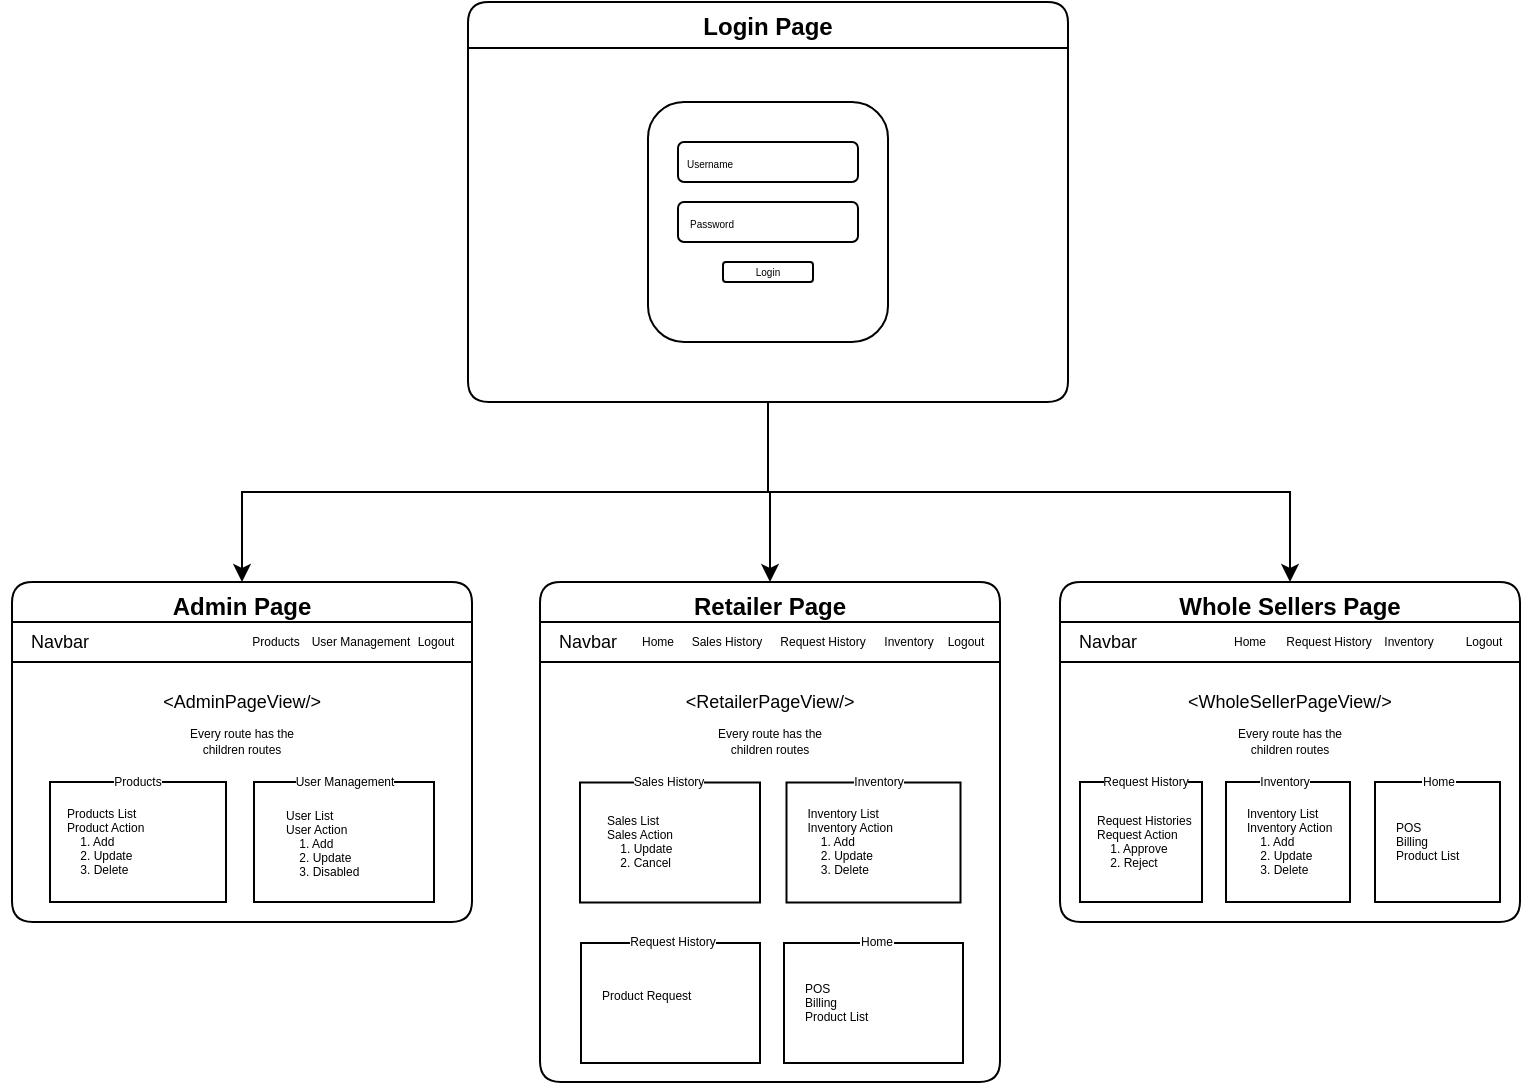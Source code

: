 <mxfile version="20.2.7" type="github">
  <diagram id="5Sn9tdvOxL6AeOnIAffw" name="Page-1">
    <mxGraphModel dx="901" dy="615" grid="1" gridSize="10" guides="1" tooltips="1" connect="1" arrows="1" fold="1" page="1" pageScale="1" pageWidth="827" pageHeight="1169" math="0" shadow="0">
      <root>
        <mxCell id="0" />
        <mxCell id="1" parent="0" />
        <mxCell id="5mNcIMUa5XLyuIfT2FW1-139" style="edgeStyle=orthogonalEdgeStyle;rounded=0;orthogonalLoop=1;jettySize=auto;html=1;fontSize=6;" edge="1" parent="1" source="5mNcIMUa5XLyuIfT2FW1-14" target="5mNcIMUa5XLyuIfT2FW1-45">
          <mxGeometry relative="1" as="geometry" />
        </mxCell>
        <mxCell id="5mNcIMUa5XLyuIfT2FW1-140" style="edgeStyle=orthogonalEdgeStyle;rounded=0;orthogonalLoop=1;jettySize=auto;html=1;fontSize=6;" edge="1" parent="1" source="5mNcIMUa5XLyuIfT2FW1-14" target="5mNcIMUa5XLyuIfT2FW1-115">
          <mxGeometry relative="1" as="geometry">
            <mxPoint x="650" y="300" as="targetPoint" />
          </mxGeometry>
        </mxCell>
        <mxCell id="5mNcIMUa5XLyuIfT2FW1-142" style="edgeStyle=orthogonalEdgeStyle;rounded=0;orthogonalLoop=1;jettySize=auto;html=1;entryX=0.5;entryY=0;entryDx=0;entryDy=0;fontSize=6;" edge="1" parent="1" source="5mNcIMUa5XLyuIfT2FW1-14" target="5mNcIMUa5XLyuIfT2FW1-53">
          <mxGeometry relative="1" as="geometry" />
        </mxCell>
        <mxCell id="5mNcIMUa5XLyuIfT2FW1-14" value="Login Page" style="swimlane;labelBackgroundColor=default;swimlaneLine=1;glass=0;rounded=1;" vertex="1" parent="1">
          <mxGeometry x="263" y="30" width="300" height="200" as="geometry" />
        </mxCell>
        <mxCell id="5mNcIMUa5XLyuIfT2FW1-15" value="" style="rounded=1;whiteSpace=wrap;html=1;glass=0;labelBackgroundColor=default;gradientColor=none;" vertex="1" parent="5mNcIMUa5XLyuIfT2FW1-14">
          <mxGeometry x="90" y="50" width="120" height="120" as="geometry" />
        </mxCell>
        <mxCell id="5mNcIMUa5XLyuIfT2FW1-16" value="" style="rounded=1;whiteSpace=wrap;html=1;glass=0;labelBackgroundColor=default;gradientColor=none;" vertex="1" parent="5mNcIMUa5XLyuIfT2FW1-14">
          <mxGeometry x="105" y="70" width="90" height="20" as="geometry" />
        </mxCell>
        <mxCell id="5mNcIMUa5XLyuIfT2FW1-17" value="" style="rounded=1;whiteSpace=wrap;html=1;glass=0;labelBackgroundColor=default;gradientColor=none;" vertex="1" parent="5mNcIMUa5XLyuIfT2FW1-14">
          <mxGeometry x="105" y="100" width="90" height="20" as="geometry" />
        </mxCell>
        <mxCell id="5mNcIMUa5XLyuIfT2FW1-18" value="" style="rounded=1;whiteSpace=wrap;html=1;glass=0;labelBackgroundColor=default;gradientColor=none;" vertex="1" parent="5mNcIMUa5XLyuIfT2FW1-14">
          <mxGeometry x="127.5" y="130" width="45" height="10" as="geometry" />
        </mxCell>
        <mxCell id="5mNcIMUa5XLyuIfT2FW1-19" value="Login" style="text;html=1;strokeColor=none;fillColor=none;align=center;verticalAlign=middle;whiteSpace=wrap;rounded=0;glass=0;labelBackgroundColor=default;fontSize=5;" vertex="1" parent="5mNcIMUa5XLyuIfT2FW1-14">
          <mxGeometry x="140" y="129" width="20" height="10" as="geometry" />
        </mxCell>
        <mxCell id="5mNcIMUa5XLyuIfT2FW1-20" value="Username" style="text;html=1;strokeColor=none;fillColor=none;align=center;verticalAlign=middle;whiteSpace=wrap;rounded=0;glass=0;labelBackgroundColor=default;fontSize=5;" vertex="1" parent="5mNcIMUa5XLyuIfT2FW1-14">
          <mxGeometry x="110.5" y="75" width="20" height="10" as="geometry" />
        </mxCell>
        <mxCell id="5mNcIMUa5XLyuIfT2FW1-21" value="Password" style="text;html=1;strokeColor=none;fillColor=none;align=center;verticalAlign=middle;whiteSpace=wrap;rounded=0;glass=0;labelBackgroundColor=default;fontSize=5;" vertex="1" parent="5mNcIMUa5XLyuIfT2FW1-14">
          <mxGeometry x="111.5" y="105" width="20" height="10" as="geometry" />
        </mxCell>
        <mxCell id="5mNcIMUa5XLyuIfT2FW1-45" value="Retailer Page" style="swimlane;labelBackgroundColor=default;swimlaneLine=1;glass=0;rounded=1;" vertex="1" parent="1">
          <mxGeometry x="299" y="320" width="230" height="250" as="geometry">
            <mxRectangle x="300" y="320" width="120" height="30" as="alternateBounds" />
          </mxGeometry>
        </mxCell>
        <mxCell id="5mNcIMUa5XLyuIfT2FW1-46" value="" style="rounded=0;whiteSpace=wrap;html=1;glass=0;labelBackgroundColor=default;fontSize=5;gradientColor=none;" vertex="1" parent="5mNcIMUa5XLyuIfT2FW1-45">
          <mxGeometry y="20" width="230" height="20" as="geometry" />
        </mxCell>
        <mxCell id="5mNcIMUa5XLyuIfT2FW1-47" value="Navbar" style="text;html=1;strokeColor=none;fillColor=none;align=center;verticalAlign=middle;whiteSpace=wrap;rounded=0;glass=0;labelBackgroundColor=default;fontSize=9;" vertex="1" parent="5mNcIMUa5XLyuIfT2FW1-45">
          <mxGeometry x="-6" y="15" width="60" height="30" as="geometry" />
        </mxCell>
        <mxCell id="5mNcIMUa5XLyuIfT2FW1-48" value="Home" style="text;html=1;strokeColor=none;fillColor=none;align=center;verticalAlign=middle;whiteSpace=wrap;rounded=0;glass=0;labelBackgroundColor=default;fontSize=6;" vertex="1" parent="5mNcIMUa5XLyuIfT2FW1-45">
          <mxGeometry x="43.5" y="20" width="30" height="20" as="geometry" />
        </mxCell>
        <mxCell id="5mNcIMUa5XLyuIfT2FW1-49" value="Logout" style="text;html=1;strokeColor=none;fillColor=none;align=center;verticalAlign=middle;whiteSpace=wrap;rounded=0;glass=0;labelBackgroundColor=default;fontSize=6;" vertex="1" parent="5mNcIMUa5XLyuIfT2FW1-45">
          <mxGeometry x="197.5" y="20" width="30" height="20" as="geometry" />
        </mxCell>
        <mxCell id="5mNcIMUa5XLyuIfT2FW1-50" value="Sales History" style="text;html=1;strokeColor=none;fillColor=none;align=center;verticalAlign=middle;whiteSpace=wrap;rounded=0;glass=0;labelBackgroundColor=default;fontSize=6;" vertex="1" parent="5mNcIMUa5XLyuIfT2FW1-45">
          <mxGeometry x="65.88" y="20" width="55" height="20" as="geometry" />
        </mxCell>
        <mxCell id="5mNcIMUa5XLyuIfT2FW1-51" value="Inventory" style="text;html=1;strokeColor=none;fillColor=none;align=center;verticalAlign=middle;whiteSpace=wrap;rounded=0;glass=0;labelBackgroundColor=default;fontSize=6;" vertex="1" parent="5mNcIMUa5XLyuIfT2FW1-45">
          <mxGeometry x="156.5" y="20" width="55" height="20" as="geometry" />
        </mxCell>
        <mxCell id="5mNcIMUa5XLyuIfT2FW1-102" value="&amp;lt;RetailerPageView/&amp;gt;" style="text;html=1;strokeColor=none;fillColor=none;align=center;verticalAlign=middle;whiteSpace=wrap;rounded=0;glass=0;labelBackgroundColor=default;fontSize=9;" vertex="1" parent="5mNcIMUa5XLyuIfT2FW1-45">
          <mxGeometry x="85" y="45" width="60" height="30" as="geometry" />
        </mxCell>
        <mxCell id="5mNcIMUa5XLyuIfT2FW1-103" value="Every route has the children routes" style="text;html=1;strokeColor=none;fillColor=none;align=center;verticalAlign=middle;whiteSpace=wrap;rounded=0;glass=0;labelBackgroundColor=default;fontSize=6;" vertex="1" parent="5mNcIMUa5XLyuIfT2FW1-45">
          <mxGeometry x="85" y="65" width="60" height="30" as="geometry" />
        </mxCell>
        <mxCell id="5mNcIMUa5XLyuIfT2FW1-104" value="" style="rounded=0;whiteSpace=wrap;html=1;glass=0;labelBackgroundColor=default;fontSize=6;gradientColor=none;" vertex="1" parent="5mNcIMUa5XLyuIfT2FW1-45">
          <mxGeometry x="20" y="100.25" width="90" height="60" as="geometry" />
        </mxCell>
        <mxCell id="5mNcIMUa5XLyuIfT2FW1-105" value="" style="rounded=0;whiteSpace=wrap;html=1;glass=0;labelBackgroundColor=default;fontSize=6;gradientColor=none;" vertex="1" parent="5mNcIMUa5XLyuIfT2FW1-45">
          <mxGeometry x="123.25" y="100.25" width="87" height="60" as="geometry" />
        </mxCell>
        <mxCell id="5mNcIMUa5XLyuIfT2FW1-106" value="Sales History" style="text;html=1;strokeColor=none;fillColor=none;align=center;verticalAlign=middle;whiteSpace=wrap;rounded=0;glass=0;labelBackgroundColor=default;fontSize=6;" vertex="1" parent="5mNcIMUa5XLyuIfT2FW1-45">
          <mxGeometry x="42.13" y="92.25" width="44.75" height="15" as="geometry" />
        </mxCell>
        <mxCell id="5mNcIMUa5XLyuIfT2FW1-107" value="Sales List &#xa;Sales Action&#xa;    1. Update&#xa;    2. Cancel" style="text;strokeColor=none;fillColor=none;align=left;verticalAlign=middle;spacingLeft=4;spacingRight=4;overflow=hidden;points=[[0,0.5],[1,0.5]];portConstraint=eastwest;rotatable=0;rounded=1;glass=0;labelBackgroundColor=default;fontSize=6;" vertex="1" parent="5mNcIMUa5XLyuIfT2FW1-45">
          <mxGeometry x="27.5" y="109.75" width="60" height="40.5" as="geometry" />
        </mxCell>
        <mxCell id="5mNcIMUa5XLyuIfT2FW1-108" value="Inventory" style="text;html=1;strokeColor=none;fillColor=none;align=center;verticalAlign=middle;whiteSpace=wrap;rounded=0;glass=0;labelBackgroundColor=default;fontSize=6;" vertex="1" parent="5mNcIMUa5XLyuIfT2FW1-45">
          <mxGeometry x="141.75" y="89.75" width="55" height="20" as="geometry" />
        </mxCell>
        <mxCell id="5mNcIMUa5XLyuIfT2FW1-109" value="Inventory List&#xa;Inventory Action&#xa;    1. Add&#xa;    2. Update&#xa;    3. Delete" style="text;strokeColor=none;fillColor=none;align=left;verticalAlign=middle;spacingLeft=4;spacingRight=4;overflow=hidden;points=[[0,0.5],[1,0.5]];portConstraint=eastwest;rotatable=0;rounded=1;glass=0;labelBackgroundColor=default;fontSize=6;" vertex="1" parent="5mNcIMUa5XLyuIfT2FW1-45">
          <mxGeometry x="127.75" y="105.12" width="60" height="50.25" as="geometry" />
        </mxCell>
        <mxCell id="5mNcIMUa5XLyuIfT2FW1-110" value="" style="rounded=0;whiteSpace=wrap;html=1;glass=0;labelBackgroundColor=default;fontSize=6;gradientColor=none;" vertex="1" parent="5mNcIMUa5XLyuIfT2FW1-45">
          <mxGeometry x="20.5" y="180.5" width="89.5" height="60" as="geometry" />
        </mxCell>
        <mxCell id="5mNcIMUa5XLyuIfT2FW1-111" value="Request History" style="text;html=1;strokeColor=none;fillColor=none;align=center;verticalAlign=middle;whiteSpace=wrap;rounded=0;glass=0;labelBackgroundColor=default;fontSize=6;" vertex="1" parent="5mNcIMUa5XLyuIfT2FW1-45">
          <mxGeometry x="39" y="170" width="55" height="20" as="geometry" />
        </mxCell>
        <mxCell id="5mNcIMUa5XLyuIfT2FW1-112" value="Product Request&#xa;" style="text;strokeColor=none;fillColor=none;align=left;verticalAlign=middle;spacingLeft=4;spacingRight=4;overflow=hidden;points=[[0,0.5],[1,0.5]];portConstraint=eastwest;rotatable=0;rounded=1;glass=0;labelBackgroundColor=default;fontSize=6;" vertex="1" parent="5mNcIMUa5XLyuIfT2FW1-45">
          <mxGeometry x="25" y="185.37" width="60" height="50.25" as="geometry" />
        </mxCell>
        <mxCell id="5mNcIMUa5XLyuIfT2FW1-133" value="Request History" style="text;html=1;strokeColor=none;fillColor=none;align=center;verticalAlign=middle;whiteSpace=wrap;rounded=0;glass=0;labelBackgroundColor=default;fontSize=6;" vertex="1" parent="5mNcIMUa5XLyuIfT2FW1-45">
          <mxGeometry x="114" y="20" width="55" height="20" as="geometry" />
        </mxCell>
        <mxCell id="5mNcIMUa5XLyuIfT2FW1-135" value="" style="rounded=0;whiteSpace=wrap;html=1;glass=0;labelBackgroundColor=default;fontSize=6;gradientColor=none;" vertex="1" parent="5mNcIMUa5XLyuIfT2FW1-45">
          <mxGeometry x="122" y="180.5" width="89.5" height="60" as="geometry" />
        </mxCell>
        <mxCell id="5mNcIMUa5XLyuIfT2FW1-136" value="Home" style="text;html=1;strokeColor=none;fillColor=none;align=center;verticalAlign=middle;whiteSpace=wrap;rounded=0;glass=0;labelBackgroundColor=default;fontSize=6;" vertex="1" parent="5mNcIMUa5XLyuIfT2FW1-45">
          <mxGeometry x="140.5" y="170" width="55" height="20" as="geometry" />
        </mxCell>
        <mxCell id="5mNcIMUa5XLyuIfT2FW1-137" value="POS&#xa;Billing&#xa;Product List" style="text;strokeColor=none;fillColor=none;align=left;verticalAlign=middle;spacingLeft=4;spacingRight=4;overflow=hidden;points=[[0,0.5],[1,0.5]];portConstraint=eastwest;rotatable=0;rounded=1;glass=0;labelBackgroundColor=default;fontSize=6;" vertex="1" parent="5mNcIMUa5XLyuIfT2FW1-45">
          <mxGeometry x="126.5" y="185.37" width="60" height="50.25" as="geometry" />
        </mxCell>
        <mxCell id="5mNcIMUa5XLyuIfT2FW1-53" value="Admin Page" style="swimlane;labelBackgroundColor=default;swimlaneLine=1;glass=0;rounded=1;" vertex="1" parent="1">
          <mxGeometry x="35" y="320" width="230" height="170" as="geometry">
            <mxRectangle x="36" y="320" width="110" height="30" as="alternateBounds" />
          </mxGeometry>
        </mxCell>
        <mxCell id="5mNcIMUa5XLyuIfT2FW1-54" value="" style="rounded=0;whiteSpace=wrap;html=1;glass=0;labelBackgroundColor=default;fontSize=5;gradientColor=none;" vertex="1" parent="5mNcIMUa5XLyuIfT2FW1-53">
          <mxGeometry y="20" width="230" height="20" as="geometry" />
        </mxCell>
        <mxCell id="5mNcIMUa5XLyuIfT2FW1-55" value="Navbar" style="text;html=1;strokeColor=none;fillColor=none;align=center;verticalAlign=middle;whiteSpace=wrap;rounded=0;glass=0;labelBackgroundColor=default;fontSize=9;" vertex="1" parent="5mNcIMUa5XLyuIfT2FW1-53">
          <mxGeometry x="-6" y="15" width="60" height="30" as="geometry" />
        </mxCell>
        <mxCell id="5mNcIMUa5XLyuIfT2FW1-56" value="Products" style="text;html=1;strokeColor=none;fillColor=none;align=center;verticalAlign=middle;whiteSpace=wrap;rounded=0;glass=0;labelBackgroundColor=default;fontSize=6;" vertex="1" parent="5mNcIMUa5XLyuIfT2FW1-53">
          <mxGeometry x="116.5" y="20" width="30" height="20" as="geometry" />
        </mxCell>
        <mxCell id="5mNcIMUa5XLyuIfT2FW1-57" value="Logout" style="text;html=1;strokeColor=none;fillColor=none;align=center;verticalAlign=middle;whiteSpace=wrap;rounded=0;glass=0;labelBackgroundColor=default;fontSize=6;" vertex="1" parent="5mNcIMUa5XLyuIfT2FW1-53">
          <mxGeometry x="196.5" y="20" width="30" height="20" as="geometry" />
        </mxCell>
        <mxCell id="5mNcIMUa5XLyuIfT2FW1-59" value="User Management" style="text;html=1;strokeColor=none;fillColor=none;align=center;verticalAlign=middle;whiteSpace=wrap;rounded=0;glass=0;labelBackgroundColor=default;fontSize=6;" vertex="1" parent="5mNcIMUa5XLyuIfT2FW1-53">
          <mxGeometry x="146.5" y="20" width="55" height="20" as="geometry" />
        </mxCell>
        <mxCell id="5mNcIMUa5XLyuIfT2FW1-60" value="&amp;lt;AdminPageView/&amp;gt;" style="text;html=1;strokeColor=none;fillColor=none;align=center;verticalAlign=middle;whiteSpace=wrap;rounded=0;glass=0;labelBackgroundColor=default;fontSize=9;" vertex="1" parent="5mNcIMUa5XLyuIfT2FW1-53">
          <mxGeometry x="85" y="45" width="60" height="30" as="geometry" />
        </mxCell>
        <mxCell id="5mNcIMUa5XLyuIfT2FW1-61" value="Every route has the children routes" style="text;html=1;strokeColor=none;fillColor=none;align=center;verticalAlign=middle;whiteSpace=wrap;rounded=0;glass=0;labelBackgroundColor=default;fontSize=6;" vertex="1" parent="5mNcIMUa5XLyuIfT2FW1-53">
          <mxGeometry x="85" y="65" width="60" height="30" as="geometry" />
        </mxCell>
        <mxCell id="5mNcIMUa5XLyuIfT2FW1-79" value="" style="rounded=0;whiteSpace=wrap;html=1;glass=0;labelBackgroundColor=default;fontSize=6;gradientColor=none;" vertex="1" parent="5mNcIMUa5XLyuIfT2FW1-53">
          <mxGeometry x="19" y="100" width="88" height="60" as="geometry" />
        </mxCell>
        <mxCell id="5mNcIMUa5XLyuIfT2FW1-80" value="" style="rounded=0;whiteSpace=wrap;html=1;glass=0;labelBackgroundColor=default;fontSize=6;gradientColor=none;" vertex="1" parent="5mNcIMUa5XLyuIfT2FW1-53">
          <mxGeometry x="121" y="100" width="90" height="60" as="geometry" />
        </mxCell>
        <mxCell id="5mNcIMUa5XLyuIfT2FW1-82" value="Products" style="text;html=1;strokeColor=none;fillColor=none;align=center;verticalAlign=middle;whiteSpace=wrap;rounded=0;glass=0;labelBackgroundColor=default;fontSize=6;" vertex="1" parent="5mNcIMUa5XLyuIfT2FW1-53">
          <mxGeometry x="45.25" y="92" width="35.5" height="15" as="geometry" />
        </mxCell>
        <mxCell id="5mNcIMUa5XLyuIfT2FW1-85" value="Products List &#xa;Product Action&#xa;    1. Add&#xa;    2. Update&#xa;    3. Delete" style="text;strokeColor=none;fillColor=none;align=left;verticalAlign=middle;spacingLeft=4;spacingRight=4;overflow=hidden;points=[[0,0.5],[1,0.5]];portConstraint=eastwest;rotatable=0;rounded=1;glass=0;labelBackgroundColor=default;fontSize=6;" vertex="1" parent="5mNcIMUa5XLyuIfT2FW1-53">
          <mxGeometry x="21.5" y="109.5" width="60" height="40.5" as="geometry" />
        </mxCell>
        <mxCell id="5mNcIMUa5XLyuIfT2FW1-86" value="User Management" style="text;html=1;strokeColor=none;fillColor=none;align=center;verticalAlign=middle;whiteSpace=wrap;rounded=0;glass=0;labelBackgroundColor=default;fontSize=6;" vertex="1" parent="5mNcIMUa5XLyuIfT2FW1-53">
          <mxGeometry x="138.5" y="89.5" width="55" height="20" as="geometry" />
        </mxCell>
        <mxCell id="5mNcIMUa5XLyuIfT2FW1-87" value="User List&#xa;User Action&#xa;    1. Add&#xa;    2. Update&#xa;    3. Disabled" style="text;strokeColor=none;fillColor=none;align=left;verticalAlign=middle;spacingLeft=4;spacingRight=4;overflow=hidden;points=[[0,0.5],[1,0.5]];portConstraint=eastwest;rotatable=0;rounded=1;glass=0;labelBackgroundColor=default;fontSize=6;" vertex="1" parent="5mNcIMUa5XLyuIfT2FW1-53">
          <mxGeometry x="131" y="105.75" width="60" height="50.25" as="geometry" />
        </mxCell>
        <mxCell id="5mNcIMUa5XLyuIfT2FW1-115" value="Whole Sellers Page" style="swimlane;labelBackgroundColor=default;swimlaneLine=1;glass=0;rounded=1;" vertex="1" parent="1">
          <mxGeometry x="559" y="320" width="230" height="170" as="geometry">
            <mxRectangle x="560" y="320" width="150" height="30" as="alternateBounds" />
          </mxGeometry>
        </mxCell>
        <mxCell id="5mNcIMUa5XLyuIfT2FW1-116" value="" style="rounded=0;whiteSpace=wrap;html=1;glass=0;labelBackgroundColor=default;fontSize=5;gradientColor=none;" vertex="1" parent="5mNcIMUa5XLyuIfT2FW1-115">
          <mxGeometry y="20" width="230" height="20" as="geometry" />
        </mxCell>
        <mxCell id="5mNcIMUa5XLyuIfT2FW1-117" value="Navbar" style="text;html=1;strokeColor=none;fillColor=none;align=center;verticalAlign=middle;whiteSpace=wrap;rounded=0;glass=0;labelBackgroundColor=default;fontSize=9;" vertex="1" parent="5mNcIMUa5XLyuIfT2FW1-115">
          <mxGeometry x="-6" y="15" width="60" height="30" as="geometry" />
        </mxCell>
        <mxCell id="5mNcIMUa5XLyuIfT2FW1-118" value="Home" style="text;html=1;strokeColor=none;fillColor=none;align=center;verticalAlign=middle;whiteSpace=wrap;rounded=0;glass=0;labelBackgroundColor=default;fontSize=6;" vertex="1" parent="5mNcIMUa5XLyuIfT2FW1-115">
          <mxGeometry x="79.5" y="20" width="30" height="20" as="geometry" />
        </mxCell>
        <mxCell id="5mNcIMUa5XLyuIfT2FW1-119" value="Logout" style="text;html=1;strokeColor=none;fillColor=none;align=center;verticalAlign=middle;whiteSpace=wrap;rounded=0;glass=0;labelBackgroundColor=default;fontSize=6;" vertex="1" parent="5mNcIMUa5XLyuIfT2FW1-115">
          <mxGeometry x="196.5" y="20" width="30" height="20" as="geometry" />
        </mxCell>
        <mxCell id="5mNcIMUa5XLyuIfT2FW1-120" value="Request History" style="text;html=1;strokeColor=none;fillColor=none;align=center;verticalAlign=middle;whiteSpace=wrap;rounded=0;glass=0;labelBackgroundColor=default;fontSize=6;" vertex="1" parent="5mNcIMUa5XLyuIfT2FW1-115">
          <mxGeometry x="106.5" y="20" width="55" height="20" as="geometry" />
        </mxCell>
        <mxCell id="5mNcIMUa5XLyuIfT2FW1-121" value="Inventory" style="text;html=1;strokeColor=none;fillColor=none;align=center;verticalAlign=middle;whiteSpace=wrap;rounded=0;glass=0;labelBackgroundColor=default;fontSize=6;" vertex="1" parent="5mNcIMUa5XLyuIfT2FW1-115">
          <mxGeometry x="146.5" y="20" width="55" height="20" as="geometry" />
        </mxCell>
        <mxCell id="5mNcIMUa5XLyuIfT2FW1-122" value="&amp;lt;WholeSellerPageView/&amp;gt;" style="text;html=1;strokeColor=none;fillColor=none;align=center;verticalAlign=middle;whiteSpace=wrap;rounded=0;glass=0;labelBackgroundColor=default;fontSize=9;" vertex="1" parent="5mNcIMUa5XLyuIfT2FW1-115">
          <mxGeometry x="85" y="45" width="60" height="30" as="geometry" />
        </mxCell>
        <mxCell id="5mNcIMUa5XLyuIfT2FW1-123" value="Every route has the children routes" style="text;html=1;strokeColor=none;fillColor=none;align=center;verticalAlign=middle;whiteSpace=wrap;rounded=0;glass=0;labelBackgroundColor=default;fontSize=6;" vertex="1" parent="5mNcIMUa5XLyuIfT2FW1-115">
          <mxGeometry x="85" y="65" width="60" height="30" as="geometry" />
        </mxCell>
        <mxCell id="5mNcIMUa5XLyuIfT2FW1-124" value="" style="rounded=0;whiteSpace=wrap;html=1;glass=0;labelBackgroundColor=default;fontSize=6;gradientColor=none;" vertex="1" parent="5mNcIMUa5XLyuIfT2FW1-115">
          <mxGeometry x="10" y="100" width="61" height="60" as="geometry" />
        </mxCell>
        <mxCell id="5mNcIMUa5XLyuIfT2FW1-125" value="" style="rounded=0;whiteSpace=wrap;html=1;glass=0;labelBackgroundColor=default;fontSize=6;gradientColor=none;" vertex="1" parent="5mNcIMUa5XLyuIfT2FW1-115">
          <mxGeometry x="83" y="100" width="62" height="60" as="geometry" />
        </mxCell>
        <mxCell id="5mNcIMUa5XLyuIfT2FW1-126" value="Request History" style="text;html=1;strokeColor=none;fillColor=none;align=center;verticalAlign=middle;whiteSpace=wrap;rounded=0;glass=0;labelBackgroundColor=default;fontSize=6;" vertex="1" parent="5mNcIMUa5XLyuIfT2FW1-115">
          <mxGeometry x="17.56" y="92" width="49.87" height="15" as="geometry" />
        </mxCell>
        <mxCell id="5mNcIMUa5XLyuIfT2FW1-127" value="Request Histories&#xa;Request Action &#xa;    1. Approve&#xa;    2. Reject" style="text;strokeColor=none;fillColor=none;align=left;verticalAlign=middle;spacingLeft=4;spacingRight=4;overflow=hidden;points=[[0,0.5],[1,0.5]];portConstraint=eastwest;rotatable=0;rounded=1;glass=0;labelBackgroundColor=default;fontSize=6;" vertex="1" parent="5mNcIMUa5XLyuIfT2FW1-115">
          <mxGeometry x="12.5" y="109.5" width="60" height="40.5" as="geometry" />
        </mxCell>
        <mxCell id="5mNcIMUa5XLyuIfT2FW1-128" value="Inventory" style="text;html=1;strokeColor=none;fillColor=none;align=center;verticalAlign=middle;whiteSpace=wrap;rounded=0;glass=0;labelBackgroundColor=default;fontSize=6;" vertex="1" parent="5mNcIMUa5XLyuIfT2FW1-115">
          <mxGeometry x="84.5" y="89.5" width="55" height="20" as="geometry" />
        </mxCell>
        <mxCell id="5mNcIMUa5XLyuIfT2FW1-129" value="Inventory List&#xa;Inventory Action&#xa;    1. Add&#xa;    2. Update&#xa;    3. Delete" style="text;strokeColor=none;fillColor=none;align=left;verticalAlign=middle;spacingLeft=4;spacingRight=4;overflow=hidden;points=[[0,0.5],[1,0.5]];portConstraint=eastwest;rotatable=0;rounded=1;glass=0;labelBackgroundColor=default;fontSize=6;" vertex="1" parent="5mNcIMUa5XLyuIfT2FW1-115">
          <mxGeometry x="87.5" y="104.87" width="60" height="50.25" as="geometry" />
        </mxCell>
        <mxCell id="5mNcIMUa5XLyuIfT2FW1-130" value="" style="rounded=0;whiteSpace=wrap;html=1;glass=0;labelBackgroundColor=default;fontSize=6;gradientColor=none;" vertex="1" parent="5mNcIMUa5XLyuIfT2FW1-115">
          <mxGeometry x="157.5" y="100" width="62.5" height="60" as="geometry" />
        </mxCell>
        <mxCell id="5mNcIMUa5XLyuIfT2FW1-131" value="Home" style="text;html=1;strokeColor=none;fillColor=none;align=center;verticalAlign=middle;whiteSpace=wrap;rounded=0;glass=0;labelBackgroundColor=default;fontSize=6;" vertex="1" parent="5mNcIMUa5XLyuIfT2FW1-115">
          <mxGeometry x="162" y="89.5" width="55" height="20" as="geometry" />
        </mxCell>
        <mxCell id="5mNcIMUa5XLyuIfT2FW1-132" value="POS&#xa;Billing&#xa;Product List" style="text;strokeColor=none;fillColor=none;align=left;verticalAlign=middle;spacingLeft=4;spacingRight=4;overflow=hidden;points=[[0,0.5],[1,0.5]];portConstraint=eastwest;rotatable=0;rounded=1;glass=0;labelBackgroundColor=default;fontSize=6;" vertex="1" parent="5mNcIMUa5XLyuIfT2FW1-115">
          <mxGeometry x="162" y="104.87" width="60" height="50.25" as="geometry" />
        </mxCell>
      </root>
    </mxGraphModel>
  </diagram>
</mxfile>
